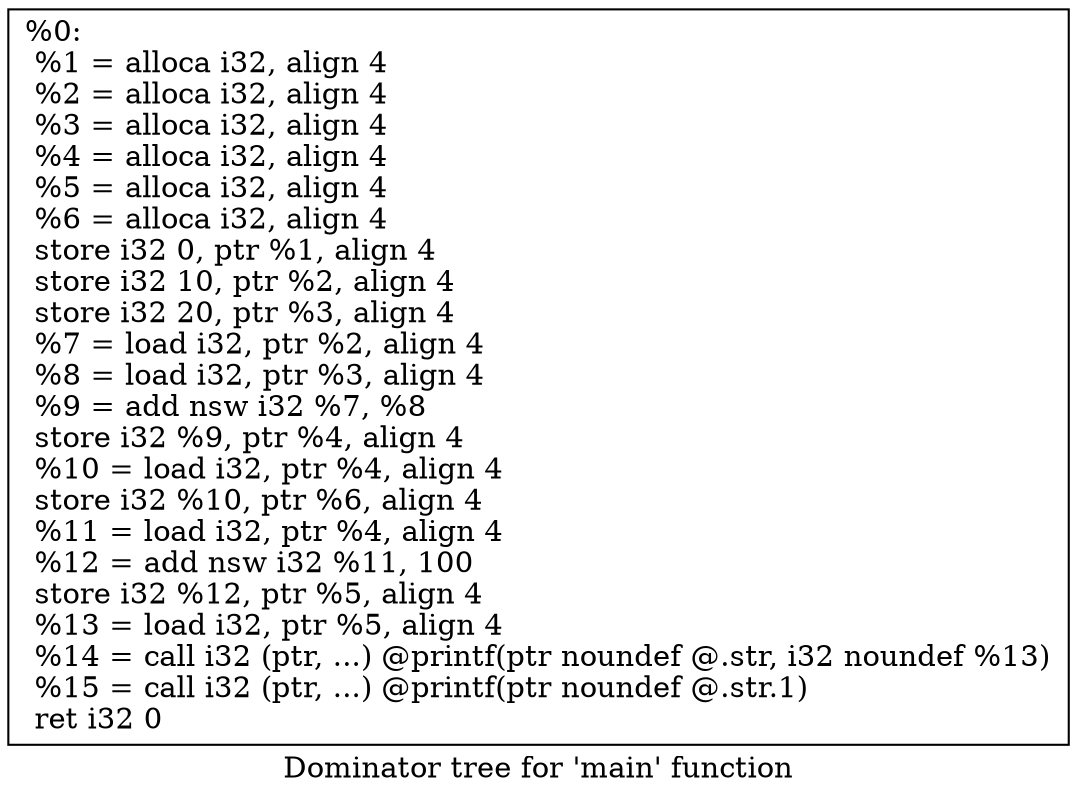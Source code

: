 digraph "Dominator tree for 'main' function" {
	label="Dominator tree for 'main' function";

	Node0x56058c854cd0 [shape=record,label="{%0:\l  %1 = alloca i32, align 4\l  %2 = alloca i32, align 4\l  %3 = alloca i32, align 4\l  %4 = alloca i32, align 4\l  %5 = alloca i32, align 4\l  %6 = alloca i32, align 4\l  store i32 0, ptr %1, align 4\l  store i32 10, ptr %2, align 4\l  store i32 20, ptr %3, align 4\l  %7 = load i32, ptr %2, align 4\l  %8 = load i32, ptr %3, align 4\l  %9 = add nsw i32 %7, %8\l  store i32 %9, ptr %4, align 4\l  %10 = load i32, ptr %4, align 4\l  store i32 %10, ptr %6, align 4\l  %11 = load i32, ptr %4, align 4\l  %12 = add nsw i32 %11, 100\l  store i32 %12, ptr %5, align 4\l  %13 = load i32, ptr %5, align 4\l  %14 = call i32 (ptr, ...) @printf(ptr noundef @.str, i32 noundef %13)\l  %15 = call i32 (ptr, ...) @printf(ptr noundef @.str.1)\l  ret i32 0\l}"];
}

